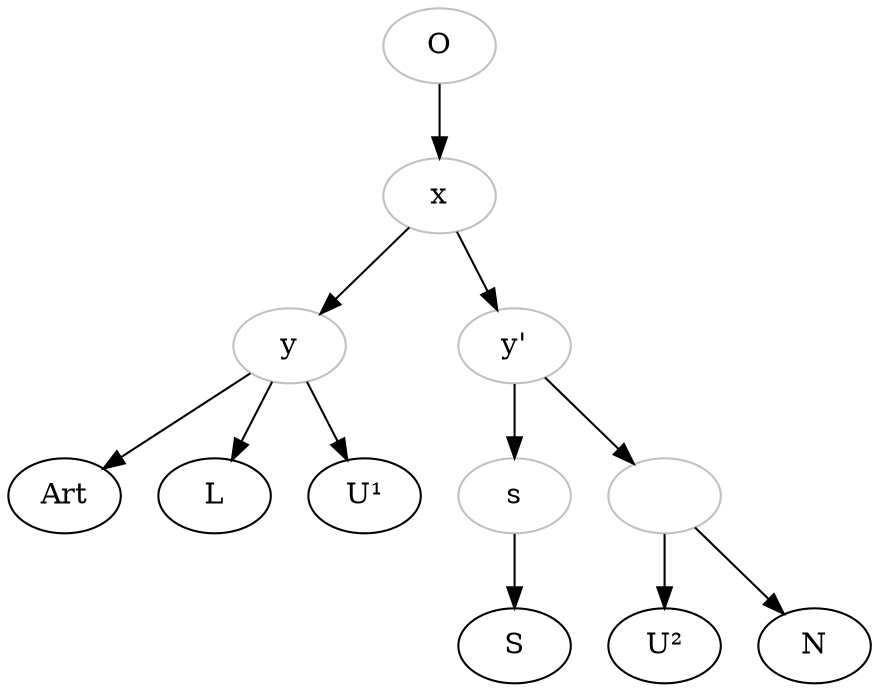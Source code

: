 digraph {
    O[color="grey"]
    x[color="grey"]
    y[color="grey"]
    s[color="grey"]
    yprime[color="grey", label="y'"]

    O -> x;
    x -> y;
    x -> yprime
    
    y -> Art;
    y -> L;
    y -> U¹;

    yprime->s ;
    s -> S ;

    yprime -> 2;
    2 -> U²;
    2 -> N;

    2[color="grey", label=""]
}
